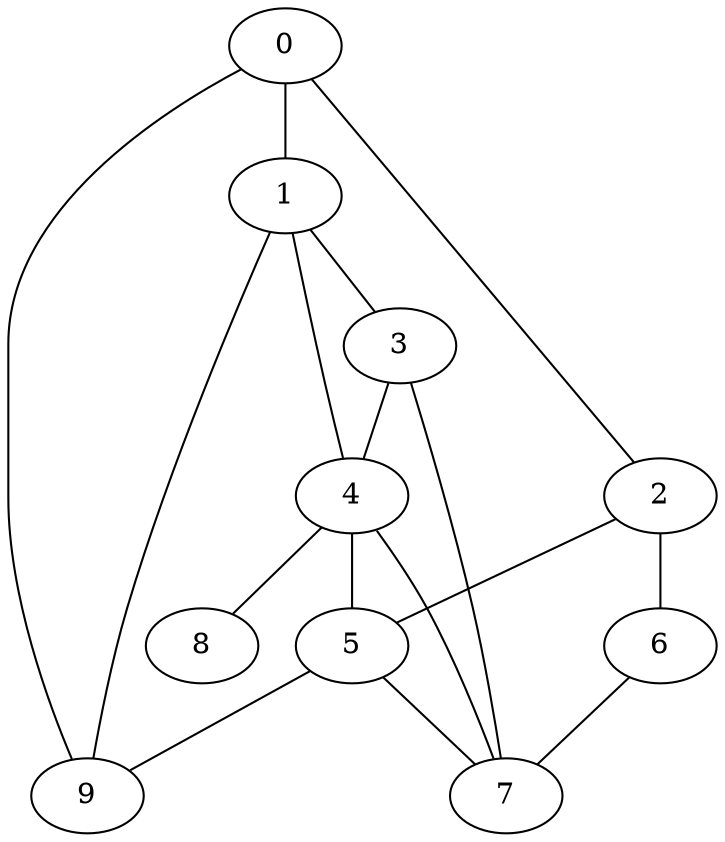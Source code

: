 
graph graphname {
    0 -- 1
0 -- 2
0 -- 9
1 -- 3
1 -- 4
1 -- 9
2 -- 5
2 -- 6
3 -- 7
3 -- 4
4 -- 8
4 -- 7
4 -- 5
5 -- 9
5 -- 7
6 -- 7

}
